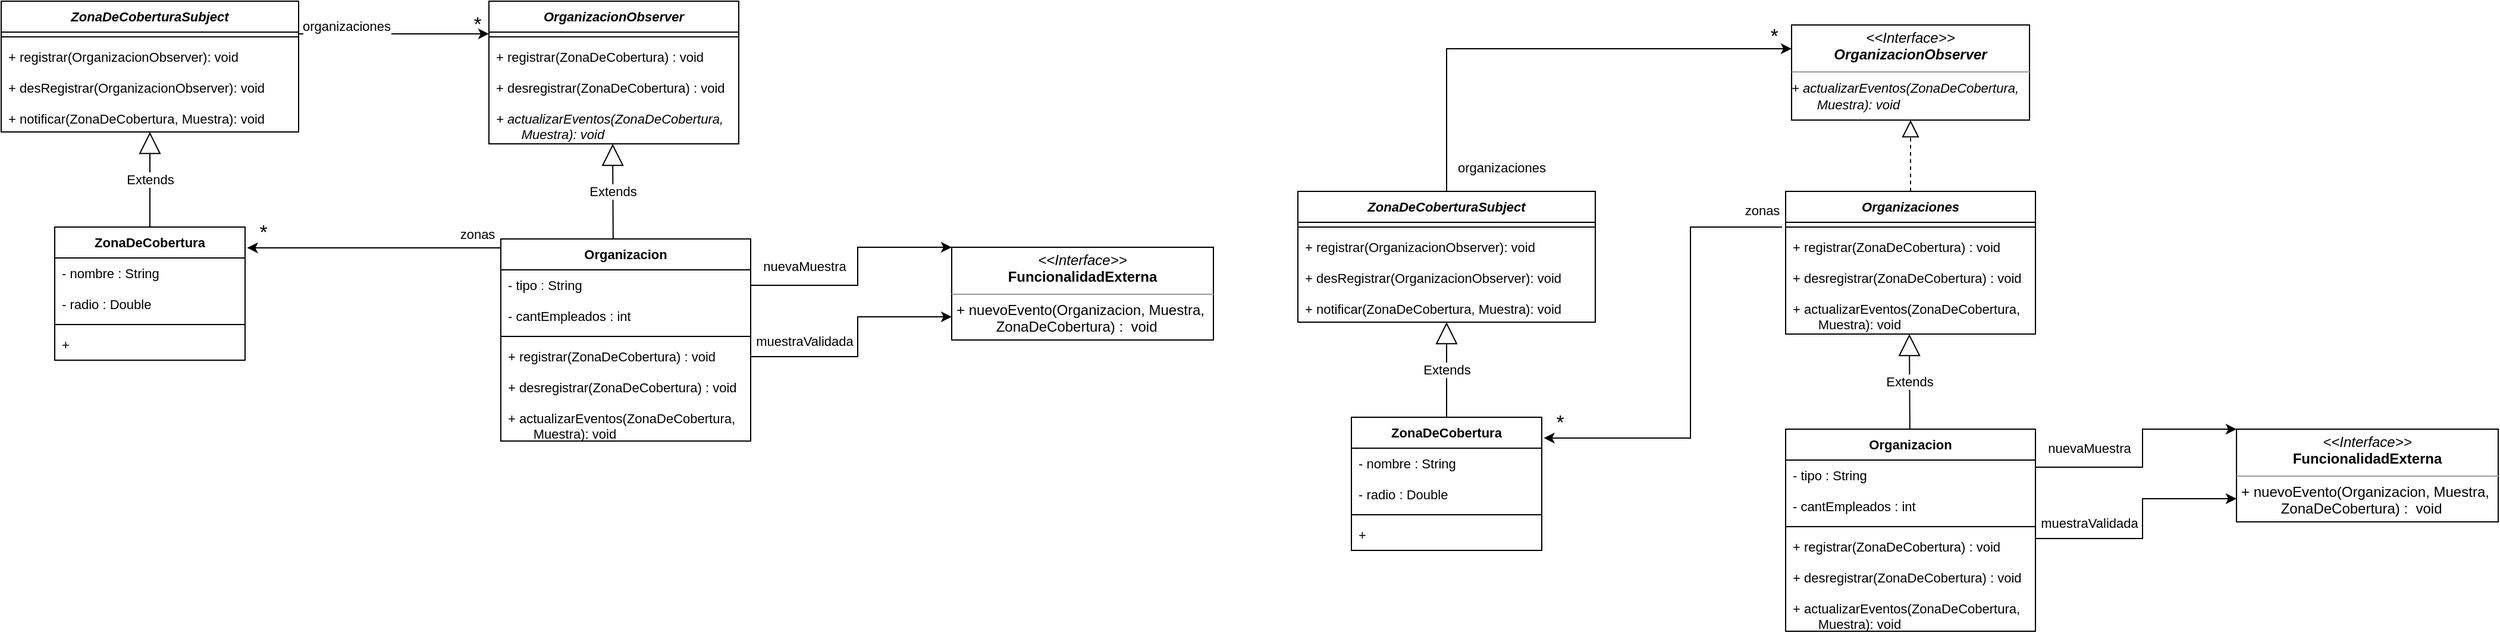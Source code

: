 <mxfile version="18.2.1" type="device"><diagram id="WxlTGI7jXiLGCbK0Mio0" name="Page-1"><mxGraphModel dx="1430" dy="2000" grid="1" gridSize="10" guides="1" tooltips="1" connect="1" arrows="1" fold="1" page="1" pageScale="1" pageWidth="850" pageHeight="1100" math="0" shadow="0"><root><mxCell id="0"/><mxCell id="1" parent="0"/><mxCell id="60BO76eP12HmSN8athAQ-1" value="Organizacion" style="swimlane;fontStyle=1;align=center;verticalAlign=top;childLayout=stackLayout;horizontal=1;startSize=26;horizontalStack=0;resizeParent=1;resizeParentMax=0;resizeLast=0;collapsible=1;marginBottom=0;fontSize=11;" vertex="1" parent="1"><mxGeometry x="1430" y="-720" width="210" height="170" as="geometry"/></mxCell><mxCell id="60BO76eP12HmSN8athAQ-2" value="- tipo : String" style="text;strokeColor=none;fillColor=none;align=left;verticalAlign=top;spacingLeft=4;spacingRight=4;overflow=hidden;rotatable=0;points=[[0,0.5],[1,0.5]];portConstraint=eastwest;fontSize=11;" vertex="1" parent="60BO76eP12HmSN8athAQ-1"><mxGeometry y="26" width="210" height="26" as="geometry"/></mxCell><mxCell id="60BO76eP12HmSN8athAQ-3" value="- cantEmpleados : int" style="text;strokeColor=none;fillColor=none;align=left;verticalAlign=top;spacingLeft=4;spacingRight=4;overflow=hidden;rotatable=0;points=[[0,0.5],[1,0.5]];portConstraint=eastwest;fontSize=11;" vertex="1" parent="60BO76eP12HmSN8athAQ-1"><mxGeometry y="52" width="210" height="26" as="geometry"/></mxCell><mxCell id="60BO76eP12HmSN8athAQ-4" value="" style="line;strokeWidth=1;fillColor=none;align=left;verticalAlign=middle;spacingTop=-1;spacingLeft=3;spacingRight=3;rotatable=0;labelPosition=right;points=[];portConstraint=eastwest;fontSize=11;" vertex="1" parent="60BO76eP12HmSN8athAQ-1"><mxGeometry y="78" width="210" height="8" as="geometry"/></mxCell><mxCell id="60BO76eP12HmSN8athAQ-5" value="+ registrar(ZonaDeCobertura) : void" style="text;strokeColor=none;fillColor=none;align=left;verticalAlign=top;spacingLeft=4;spacingRight=4;overflow=hidden;rotatable=0;points=[[0,0.5],[1,0.5]];portConstraint=eastwest;fontSize=11;" vertex="1" parent="60BO76eP12HmSN8athAQ-1"><mxGeometry y="86" width="210" height="26" as="geometry"/></mxCell><mxCell id="60BO76eP12HmSN8athAQ-6" value="+ desregistrar(ZonaDeCobertura) : void" style="text;strokeColor=none;fillColor=none;align=left;verticalAlign=top;spacingLeft=4;spacingRight=4;overflow=hidden;rotatable=0;points=[[0,0.5],[1,0.5]];portConstraint=eastwest;fontSize=11;" vertex="1" parent="60BO76eP12HmSN8athAQ-1"><mxGeometry y="112" width="210" height="26" as="geometry"/></mxCell><mxCell id="60BO76eP12HmSN8athAQ-7" value="+ actualizarEventos(ZonaDeCobertura,&#10;       Muestra): void" style="text;strokeColor=none;fillColor=none;align=left;verticalAlign=top;spacingLeft=4;spacingRight=4;overflow=hidden;rotatable=0;points=[[0,0.5],[1,0.5]];portConstraint=eastwest;fontSize=11;" vertex="1" parent="60BO76eP12HmSN8athAQ-1"><mxGeometry y="138" width="210" height="32" as="geometry"/></mxCell><mxCell id="60BO76eP12HmSN8athAQ-8" value="ZonaDeCobertura" style="swimlane;fontStyle=1;align=center;verticalAlign=top;childLayout=stackLayout;horizontal=1;startSize=26;horizontalStack=0;resizeParent=1;resizeParentMax=0;resizeLast=0;collapsible=1;marginBottom=0;fontSize=11;" vertex="1" parent="1"><mxGeometry x="1055" y="-730" width="160" height="112" as="geometry"/></mxCell><mxCell id="60BO76eP12HmSN8athAQ-9" value="- nombre : String" style="text;strokeColor=none;fillColor=none;align=left;verticalAlign=top;spacingLeft=4;spacingRight=4;overflow=hidden;rotatable=0;points=[[0,0.5],[1,0.5]];portConstraint=eastwest;fontSize=11;" vertex="1" parent="60BO76eP12HmSN8athAQ-8"><mxGeometry y="26" width="160" height="26" as="geometry"/></mxCell><mxCell id="60BO76eP12HmSN8athAQ-10" value="- radio : Double" style="text;strokeColor=none;fillColor=none;align=left;verticalAlign=top;spacingLeft=4;spacingRight=4;overflow=hidden;rotatable=0;points=[[0,0.5],[1,0.5]];portConstraint=eastwest;fontSize=11;" vertex="1" parent="60BO76eP12HmSN8athAQ-8"><mxGeometry y="52" width="160" height="26" as="geometry"/></mxCell><mxCell id="60BO76eP12HmSN8athAQ-11" value="" style="line;strokeWidth=1;fillColor=none;align=left;verticalAlign=middle;spacingTop=-1;spacingLeft=3;spacingRight=3;rotatable=0;labelPosition=right;points=[];portConstraint=eastwest;fontSize=11;" vertex="1" parent="60BO76eP12HmSN8athAQ-8"><mxGeometry y="78" width="160" height="8" as="geometry"/></mxCell><mxCell id="60BO76eP12HmSN8athAQ-12" value="+" style="text;strokeColor=none;fillColor=none;align=left;verticalAlign=top;spacingLeft=4;spacingRight=4;overflow=hidden;rotatable=0;points=[[0,0.5],[1,0.5]];portConstraint=eastwest;fontSize=11;" vertex="1" parent="60BO76eP12HmSN8athAQ-8"><mxGeometry y="86" width="160" height="26" as="geometry"/></mxCell><mxCell id="60BO76eP12HmSN8athAQ-31" style="edgeStyle=orthogonalEdgeStyle;rounded=0;orthogonalLoop=1;jettySize=auto;html=1;exitX=1;exitY=0.25;exitDx=0;exitDy=0;entryX=0;entryY=0.184;entryDx=0;entryDy=0;entryPerimeter=0;" edge="1" parent="1" source="60BO76eP12HmSN8athAQ-13" target="60BO76eP12HmSN8athAQ-25"><mxGeometry relative="1" as="geometry"/></mxCell><mxCell id="60BO76eP12HmSN8athAQ-32" value="organizaciones" style="edgeLabel;html=1;align=center;verticalAlign=middle;resizable=0;points=[];" vertex="1" connectable="0" parent="60BO76eP12HmSN8athAQ-31"><mxGeometry x="0.798" y="1" relative="1" as="geometry"><mxPoint x="-104" y="-6" as="offset"/></mxGeometry></mxCell><mxCell id="60BO76eP12HmSN8athAQ-13" value="ZonaDeCoberturaSubject" style="swimlane;fontStyle=3;align=center;verticalAlign=top;childLayout=stackLayout;horizontal=1;startSize=26;horizontalStack=0;resizeParent=1;resizeParentMax=0;resizeLast=0;collapsible=1;marginBottom=0;fontSize=11;" vertex="1" parent="1"><mxGeometry x="1010" y="-920" width="250" height="110" as="geometry"/></mxCell><mxCell id="60BO76eP12HmSN8athAQ-16" value="" style="line;strokeWidth=1;fillColor=none;align=left;verticalAlign=middle;spacingTop=-1;spacingLeft=3;spacingRight=3;rotatable=0;labelPosition=right;points=[];portConstraint=eastwest;fontSize=11;" vertex="1" parent="60BO76eP12HmSN8athAQ-13"><mxGeometry y="26" width="250" height="8" as="geometry"/></mxCell><mxCell id="60BO76eP12HmSN8athAQ-18" value="+ registrar(OrganizacionObserver): void" style="text;strokeColor=none;fillColor=none;align=left;verticalAlign=top;spacingLeft=4;spacingRight=4;overflow=hidden;rotatable=0;points=[[0,0.5],[1,0.5]];portConstraint=eastwest;fontSize=11;" vertex="1" parent="60BO76eP12HmSN8athAQ-13"><mxGeometry y="34" width="250" height="26" as="geometry"/></mxCell><mxCell id="60BO76eP12HmSN8athAQ-17" value="+ desRegistrar(OrganizacionObserver): void" style="text;strokeColor=none;fillColor=none;align=left;verticalAlign=top;spacingLeft=4;spacingRight=4;overflow=hidden;rotatable=0;points=[[0,0.5],[1,0.5]];portConstraint=eastwest;fontSize=11;" vertex="1" parent="60BO76eP12HmSN8athAQ-13"><mxGeometry y="60" width="250" height="26" as="geometry"/></mxCell><mxCell id="60BO76eP12HmSN8athAQ-19" value="+ notificar(ZonaDeCobertura, Muestra): void" style="text;strokeColor=none;fillColor=none;align=left;verticalAlign=top;spacingLeft=4;spacingRight=4;overflow=hidden;rotatable=0;points=[[0,0.5],[1,0.5]];portConstraint=eastwest;fontSize=11;" vertex="1" parent="60BO76eP12HmSN8athAQ-13"><mxGeometry y="86" width="250" height="24" as="geometry"/></mxCell><mxCell id="60BO76eP12HmSN8athAQ-21" value="Extends" style="endArrow=block;endSize=16;endFill=0;html=1;rounded=0;exitX=0.5;exitY=0;exitDx=0;exitDy=0;" edge="1" parent="1" source="60BO76eP12HmSN8athAQ-8"><mxGeometry width="160" relative="1" as="geometry"><mxPoint x="1090" y="-760" as="sourcePoint"/><mxPoint x="1135" y="-810" as="targetPoint"/></mxGeometry></mxCell><mxCell id="60BO76eP12HmSN8athAQ-22" value="OrganizacionObserver" style="swimlane;fontStyle=3;align=center;verticalAlign=top;childLayout=stackLayout;horizontal=1;startSize=26;horizontalStack=0;resizeParent=1;resizeParentMax=0;resizeLast=0;collapsible=1;marginBottom=0;fontSize=11;" vertex="1" parent="1"><mxGeometry x="1420" y="-920" width="210" height="120" as="geometry"/></mxCell><mxCell id="60BO76eP12HmSN8athAQ-25" value="" style="line;strokeWidth=1;fillColor=none;align=left;verticalAlign=middle;spacingTop=-1;spacingLeft=3;spacingRight=3;rotatable=0;labelPosition=right;points=[];portConstraint=eastwest;fontSize=11;" vertex="1" parent="60BO76eP12HmSN8athAQ-22"><mxGeometry y="26" width="210" height="8" as="geometry"/></mxCell><mxCell id="60BO76eP12HmSN8athAQ-26" value="+ registrar(ZonaDeCobertura) : void" style="text;strokeColor=none;fillColor=none;align=left;verticalAlign=top;spacingLeft=4;spacingRight=4;overflow=hidden;rotatable=0;points=[[0,0.5],[1,0.5]];portConstraint=eastwest;fontSize=11;" vertex="1" parent="60BO76eP12HmSN8athAQ-22"><mxGeometry y="34" width="210" height="26" as="geometry"/></mxCell><mxCell id="60BO76eP12HmSN8athAQ-27" value="+ desregistrar(ZonaDeCobertura) : void" style="text;strokeColor=none;fillColor=none;align=left;verticalAlign=top;spacingLeft=4;spacingRight=4;overflow=hidden;rotatable=0;points=[[0,0.5],[1,0.5]];portConstraint=eastwest;fontSize=11;" vertex="1" parent="60BO76eP12HmSN8athAQ-22"><mxGeometry y="60" width="210" height="26" as="geometry"/></mxCell><mxCell id="60BO76eP12HmSN8athAQ-30" value="+ actualizarEventos(ZonaDeCobertura, &#10;       Muestra): void" style="text;strokeColor=none;fillColor=none;align=left;verticalAlign=top;spacingLeft=4;spacingRight=4;overflow=hidden;rotatable=0;points=[[0,0.5],[1,0.5]];portConstraint=eastwest;fontSize=11;fontStyle=2" vertex="1" parent="60BO76eP12HmSN8athAQ-22"><mxGeometry y="86" width="210" height="34" as="geometry"/></mxCell><mxCell id="60BO76eP12HmSN8athAQ-29" value="Extends" style="endArrow=block;endSize=16;endFill=0;html=1;rounded=0;exitX=0.5;exitY=0;exitDx=0;exitDy=0;" edge="1" parent="1"><mxGeometry width="160" relative="1" as="geometry"><mxPoint x="1524.41" y="-720.0" as="sourcePoint"/><mxPoint x="1524" y="-800" as="targetPoint"/></mxGeometry></mxCell><mxCell id="60BO76eP12HmSN8athAQ-33" value="&lt;font style=&quot;font-size: 17px;&quot;&gt;*&lt;/font&gt;" style="text;html=1;align=center;verticalAlign=middle;resizable=0;points=[];autosize=1;strokeColor=none;fillColor=none;" vertex="1" parent="1"><mxGeometry x="1400" y="-910" width="20" height="20" as="geometry"/></mxCell><mxCell id="60BO76eP12HmSN8athAQ-34" style="edgeStyle=orthogonalEdgeStyle;rounded=0;orthogonalLoop=1;jettySize=auto;html=1;exitX=-0.001;exitY=0.053;exitDx=0;exitDy=0;entryX=1.011;entryY=0.156;entryDx=0;entryDy=0;entryPerimeter=0;fontSize=17;exitPerimeter=0;" edge="1" parent="1" source="60BO76eP12HmSN8athAQ-1" target="60BO76eP12HmSN8athAQ-8"><mxGeometry relative="1" as="geometry"><Array as="points"><mxPoint x="1430" y="-713"/></Array></mxGeometry></mxCell><mxCell id="60BO76eP12HmSN8athAQ-35" value="*" style="text;html=1;align=center;verticalAlign=middle;resizable=0;points=[];autosize=1;strokeColor=none;fillColor=none;fontSize=17;" vertex="1" parent="1"><mxGeometry x="1220" y="-740" width="20" height="30" as="geometry"/></mxCell><mxCell id="60BO76eP12HmSN8athAQ-36" value="&lt;font style=&quot;font-size: 11px;&quot;&gt;zonas&lt;/font&gt;" style="text;html=1;align=center;verticalAlign=middle;resizable=0;points=[];autosize=1;strokeColor=none;fillColor=none;fontSize=17;" vertex="1" parent="1"><mxGeometry x="1390" y="-740" width="40" height="30" as="geometry"/></mxCell><mxCell id="60BO76eP12HmSN8athAQ-37" value="Organizacion" style="swimlane;fontStyle=1;align=center;verticalAlign=top;childLayout=stackLayout;horizontal=1;startSize=26;horizontalStack=0;resizeParent=1;resizeParentMax=0;resizeLast=0;collapsible=1;marginBottom=0;fontSize=11;" vertex="1" parent="1"><mxGeometry x="2510" y="-560" width="210" height="170" as="geometry"/></mxCell><mxCell id="60BO76eP12HmSN8athAQ-38" value="- tipo : String" style="text;strokeColor=none;fillColor=none;align=left;verticalAlign=top;spacingLeft=4;spacingRight=4;overflow=hidden;rotatable=0;points=[[0,0.5],[1,0.5]];portConstraint=eastwest;fontSize=11;" vertex="1" parent="60BO76eP12HmSN8athAQ-37"><mxGeometry y="26" width="210" height="26" as="geometry"/></mxCell><mxCell id="60BO76eP12HmSN8athAQ-39" value="- cantEmpleados : int" style="text;strokeColor=none;fillColor=none;align=left;verticalAlign=top;spacingLeft=4;spacingRight=4;overflow=hidden;rotatable=0;points=[[0,0.5],[1,0.5]];portConstraint=eastwest;fontSize=11;" vertex="1" parent="60BO76eP12HmSN8athAQ-37"><mxGeometry y="52" width="210" height="26" as="geometry"/></mxCell><mxCell id="60BO76eP12HmSN8athAQ-40" value="" style="line;strokeWidth=1;fillColor=none;align=left;verticalAlign=middle;spacingTop=-1;spacingLeft=3;spacingRight=3;rotatable=0;labelPosition=right;points=[];portConstraint=eastwest;fontSize=11;" vertex="1" parent="60BO76eP12HmSN8athAQ-37"><mxGeometry y="78" width="210" height="8" as="geometry"/></mxCell><mxCell id="60BO76eP12HmSN8athAQ-41" value="+ registrar(ZonaDeCobertura) : void" style="text;strokeColor=none;fillColor=none;align=left;verticalAlign=top;spacingLeft=4;spacingRight=4;overflow=hidden;rotatable=0;points=[[0,0.5],[1,0.5]];portConstraint=eastwest;fontSize=11;" vertex="1" parent="60BO76eP12HmSN8athAQ-37"><mxGeometry y="86" width="210" height="26" as="geometry"/></mxCell><mxCell id="60BO76eP12HmSN8athAQ-42" value="+ desregistrar(ZonaDeCobertura) : void" style="text;strokeColor=none;fillColor=none;align=left;verticalAlign=top;spacingLeft=4;spacingRight=4;overflow=hidden;rotatable=0;points=[[0,0.5],[1,0.5]];portConstraint=eastwest;fontSize=11;" vertex="1" parent="60BO76eP12HmSN8athAQ-37"><mxGeometry y="112" width="210" height="26" as="geometry"/></mxCell><mxCell id="60BO76eP12HmSN8athAQ-43" value="+ actualizarEventos(ZonaDeCobertura,&#10;       Muestra): void" style="text;strokeColor=none;fillColor=none;align=left;verticalAlign=top;spacingLeft=4;spacingRight=4;overflow=hidden;rotatable=0;points=[[0,0.5],[1,0.5]];portConstraint=eastwest;fontSize=11;" vertex="1" parent="60BO76eP12HmSN8athAQ-37"><mxGeometry y="138" width="210" height="32" as="geometry"/></mxCell><mxCell id="60BO76eP12HmSN8athAQ-44" value="ZonaDeCobertura" style="swimlane;fontStyle=1;align=center;verticalAlign=top;childLayout=stackLayout;horizontal=1;startSize=26;horizontalStack=0;resizeParent=1;resizeParentMax=0;resizeLast=0;collapsible=1;marginBottom=0;fontSize=11;" vertex="1" parent="1"><mxGeometry x="2145" y="-570" width="160" height="112" as="geometry"/></mxCell><mxCell id="60BO76eP12HmSN8athAQ-45" value="- nombre : String" style="text;strokeColor=none;fillColor=none;align=left;verticalAlign=top;spacingLeft=4;spacingRight=4;overflow=hidden;rotatable=0;points=[[0,0.5],[1,0.5]];portConstraint=eastwest;fontSize=11;" vertex="1" parent="60BO76eP12HmSN8athAQ-44"><mxGeometry y="26" width="160" height="26" as="geometry"/></mxCell><mxCell id="60BO76eP12HmSN8athAQ-46" value="- radio : Double" style="text;strokeColor=none;fillColor=none;align=left;verticalAlign=top;spacingLeft=4;spacingRight=4;overflow=hidden;rotatable=0;points=[[0,0.5],[1,0.5]];portConstraint=eastwest;fontSize=11;" vertex="1" parent="60BO76eP12HmSN8athAQ-44"><mxGeometry y="52" width="160" height="26" as="geometry"/></mxCell><mxCell id="60BO76eP12HmSN8athAQ-47" value="" style="line;strokeWidth=1;fillColor=none;align=left;verticalAlign=middle;spacingTop=-1;spacingLeft=3;spacingRight=3;rotatable=0;labelPosition=right;points=[];portConstraint=eastwest;fontSize=11;" vertex="1" parent="60BO76eP12HmSN8athAQ-44"><mxGeometry y="78" width="160" height="8" as="geometry"/></mxCell><mxCell id="60BO76eP12HmSN8athAQ-48" value="+" style="text;strokeColor=none;fillColor=none;align=left;verticalAlign=top;spacingLeft=4;spacingRight=4;overflow=hidden;rotatable=0;points=[[0,0.5],[1,0.5]];portConstraint=eastwest;fontSize=11;" vertex="1" parent="60BO76eP12HmSN8athAQ-44"><mxGeometry y="86" width="160" height="26" as="geometry"/></mxCell><mxCell id="60BO76eP12HmSN8athAQ-49" style="edgeStyle=orthogonalEdgeStyle;rounded=0;orthogonalLoop=1;jettySize=auto;html=1;exitX=0.5;exitY=0;exitDx=0;exitDy=0;entryX=0;entryY=0.25;entryDx=0;entryDy=0;" edge="1" parent="1" source="60BO76eP12HmSN8athAQ-51" target="60BO76eP12HmSN8athAQ-68"><mxGeometry relative="1" as="geometry"><Array as="points"><mxPoint x="2225" y="-880"/></Array></mxGeometry></mxCell><mxCell id="60BO76eP12HmSN8athAQ-50" value="organizaciones" style="edgeLabel;html=1;align=center;verticalAlign=middle;resizable=0;points=[];" vertex="1" connectable="0" parent="60BO76eP12HmSN8athAQ-49"><mxGeometry x="0.798" y="1" relative="1" as="geometry"><mxPoint x="-203" y="101" as="offset"/></mxGeometry></mxCell><mxCell id="60BO76eP12HmSN8athAQ-51" value="ZonaDeCoberturaSubject" style="swimlane;fontStyle=3;align=center;verticalAlign=top;childLayout=stackLayout;horizontal=1;startSize=26;horizontalStack=0;resizeParent=1;resizeParentMax=0;resizeLast=0;collapsible=1;marginBottom=0;fontSize=11;" vertex="1" parent="1"><mxGeometry x="2100" y="-760" width="250" height="110" as="geometry"/></mxCell><mxCell id="60BO76eP12HmSN8athAQ-52" value="" style="line;strokeWidth=1;fillColor=none;align=left;verticalAlign=middle;spacingTop=-1;spacingLeft=3;spacingRight=3;rotatable=0;labelPosition=right;points=[];portConstraint=eastwest;fontSize=11;" vertex="1" parent="60BO76eP12HmSN8athAQ-51"><mxGeometry y="26" width="250" height="8" as="geometry"/></mxCell><mxCell id="60BO76eP12HmSN8athAQ-53" value="+ registrar(OrganizacionObserver): void" style="text;strokeColor=none;fillColor=none;align=left;verticalAlign=top;spacingLeft=4;spacingRight=4;overflow=hidden;rotatable=0;points=[[0,0.5],[1,0.5]];portConstraint=eastwest;fontSize=11;" vertex="1" parent="60BO76eP12HmSN8athAQ-51"><mxGeometry y="34" width="250" height="26" as="geometry"/></mxCell><mxCell id="60BO76eP12HmSN8athAQ-54" value="+ desRegistrar(OrganizacionObserver): void" style="text;strokeColor=none;fillColor=none;align=left;verticalAlign=top;spacingLeft=4;spacingRight=4;overflow=hidden;rotatable=0;points=[[0,0.5],[1,0.5]];portConstraint=eastwest;fontSize=11;" vertex="1" parent="60BO76eP12HmSN8athAQ-51"><mxGeometry y="60" width="250" height="26" as="geometry"/></mxCell><mxCell id="60BO76eP12HmSN8athAQ-55" value="+ notificar(ZonaDeCobertura, Muestra): void" style="text;strokeColor=none;fillColor=none;align=left;verticalAlign=top;spacingLeft=4;spacingRight=4;overflow=hidden;rotatable=0;points=[[0,0.5],[1,0.5]];portConstraint=eastwest;fontSize=11;" vertex="1" parent="60BO76eP12HmSN8athAQ-51"><mxGeometry y="86" width="250" height="24" as="geometry"/></mxCell><mxCell id="60BO76eP12HmSN8athAQ-56" value="Extends" style="endArrow=block;endSize=16;endFill=0;html=1;rounded=0;exitX=0.5;exitY=0;exitDx=0;exitDy=0;" edge="1" parent="1" source="60BO76eP12HmSN8athAQ-44"><mxGeometry width="160" relative="1" as="geometry"><mxPoint x="2180" y="-600" as="sourcePoint"/><mxPoint x="2225" y="-650" as="targetPoint"/></mxGeometry></mxCell><mxCell id="60BO76eP12HmSN8athAQ-57" value="Organizaciones" style="swimlane;fontStyle=3;align=center;verticalAlign=top;childLayout=stackLayout;horizontal=1;startSize=26;horizontalStack=0;resizeParent=1;resizeParentMax=0;resizeLast=0;collapsible=1;marginBottom=0;fontSize=11;" vertex="1" parent="1"><mxGeometry x="2510" y="-760" width="210" height="120" as="geometry"/></mxCell><mxCell id="60BO76eP12HmSN8athAQ-58" value="" style="line;strokeWidth=1;fillColor=none;align=left;verticalAlign=middle;spacingTop=-1;spacingLeft=3;spacingRight=3;rotatable=0;labelPosition=right;points=[];portConstraint=eastwest;fontSize=11;" vertex="1" parent="60BO76eP12HmSN8athAQ-57"><mxGeometry y="26" width="210" height="8" as="geometry"/></mxCell><mxCell id="60BO76eP12HmSN8athAQ-59" value="+ registrar(ZonaDeCobertura) : void" style="text;strokeColor=none;fillColor=none;align=left;verticalAlign=top;spacingLeft=4;spacingRight=4;overflow=hidden;rotatable=0;points=[[0,0.5],[1,0.5]];portConstraint=eastwest;fontSize=11;" vertex="1" parent="60BO76eP12HmSN8athAQ-57"><mxGeometry y="34" width="210" height="26" as="geometry"/></mxCell><mxCell id="60BO76eP12HmSN8athAQ-60" value="+ desregistrar(ZonaDeCobertura) : void" style="text;strokeColor=none;fillColor=none;align=left;verticalAlign=top;spacingLeft=4;spacingRight=4;overflow=hidden;rotatable=0;points=[[0,0.5],[1,0.5]];portConstraint=eastwest;fontSize=11;" vertex="1" parent="60BO76eP12HmSN8athAQ-57"><mxGeometry y="60" width="210" height="26" as="geometry"/></mxCell><mxCell id="60BO76eP12HmSN8athAQ-61" value="+ actualizarEventos(ZonaDeCobertura, &#10;       Muestra): void" style="text;strokeColor=none;fillColor=none;align=left;verticalAlign=top;spacingLeft=4;spacingRight=4;overflow=hidden;rotatable=0;points=[[0,0.5],[1,0.5]];portConstraint=eastwest;fontSize=11;fontStyle=0" vertex="1" parent="60BO76eP12HmSN8athAQ-57"><mxGeometry y="86" width="210" height="34" as="geometry"/></mxCell><mxCell id="60BO76eP12HmSN8athAQ-62" value="Extends" style="endArrow=block;endSize=16;endFill=0;html=1;rounded=0;exitX=0.5;exitY=0;exitDx=0;exitDy=0;" edge="1" parent="1"><mxGeometry width="160" relative="1" as="geometry"><mxPoint x="2614.41" y="-560.0" as="sourcePoint"/><mxPoint x="2614" y="-640" as="targetPoint"/></mxGeometry></mxCell><mxCell id="60BO76eP12HmSN8athAQ-63" value="&lt;font style=&quot;font-size: 17px;&quot;&gt;*&lt;/font&gt;" style="text;html=1;align=center;verticalAlign=middle;resizable=0;points=[];autosize=1;strokeColor=none;fillColor=none;" vertex="1" parent="1"><mxGeometry x="2490" y="-900" width="20" height="20" as="geometry"/></mxCell><mxCell id="60BO76eP12HmSN8athAQ-64" style="edgeStyle=orthogonalEdgeStyle;rounded=0;orthogonalLoop=1;jettySize=auto;html=1;entryX=1.011;entryY=0.156;entryDx=0;entryDy=0;entryPerimeter=0;fontSize=17;" edge="1" parent="1" target="60BO76eP12HmSN8athAQ-44"><mxGeometry relative="1" as="geometry"><Array as="points"><mxPoint x="2507" y="-730"/><mxPoint x="2430" y="-730"/><mxPoint x="2430" y="-553"/></Array><mxPoint x="2507" y="-730" as="sourcePoint"/></mxGeometry></mxCell><mxCell id="60BO76eP12HmSN8athAQ-65" value="*" style="text;html=1;align=center;verticalAlign=middle;resizable=0;points=[];autosize=1;strokeColor=none;fillColor=none;fontSize=17;" vertex="1" parent="1"><mxGeometry x="2310" y="-580" width="20" height="30" as="geometry"/></mxCell><mxCell id="60BO76eP12HmSN8athAQ-66" value="&lt;font style=&quot;font-size: 11px;&quot;&gt;zonas&lt;/font&gt;" style="text;html=1;align=center;verticalAlign=middle;resizable=0;points=[];autosize=1;strokeColor=none;fillColor=none;fontSize=17;" vertex="1" parent="1"><mxGeometry x="2470" y="-760" width="40" height="30" as="geometry"/></mxCell><mxCell id="60BO76eP12HmSN8athAQ-68" value="&lt;p style=&quot;margin:0px;margin-top:4px;text-align:center;&quot;&gt;&lt;i&gt;&amp;lt;&amp;lt;Interface&amp;gt;&amp;gt;&lt;br&gt;&lt;b&gt;OrganizacionObserver&lt;/b&gt;&lt;/i&gt;&lt;/p&gt;&lt;hr size=&quot;1&quot;&gt;&lt;p style=&quot;margin:0px;margin-left:4px;&quot;&gt;&lt;/p&gt;&lt;i&gt;&lt;span style=&quot;font-size: 11px;&quot;&gt;+ actualizarEventos(ZonaDeCobertura,&lt;/span&gt;&lt;br style=&quot;padding: 0px; margin: 0px; font-size: 11px;&quot;&gt;&lt;span style=&quot;font-size: 11px;&quot;&gt;&amp;nbsp; &amp;nbsp; &amp;nbsp; &amp;nbsp;Muestra): void&lt;/span&gt;&lt;/i&gt;" style="verticalAlign=top;align=left;overflow=fill;fontSize=12;fontFamily=Helvetica;html=1;" vertex="1" parent="1"><mxGeometry x="2515" y="-900" width="200" height="80" as="geometry"/></mxCell><mxCell id="60BO76eP12HmSN8athAQ-69" value="" style="endArrow=block;dashed=1;endFill=0;endSize=12;html=1;rounded=0;fontSize=11;entryX=0.5;entryY=1;entryDx=0;entryDy=0;exitX=0.5;exitY=0;exitDx=0;exitDy=0;" edge="1" parent="1" source="60BO76eP12HmSN8athAQ-57" target="60BO76eP12HmSN8athAQ-68"><mxGeometry width="160" relative="1" as="geometry"><mxPoint x="2410" y="-680" as="sourcePoint"/><mxPoint x="2570" y="-680" as="targetPoint"/></mxGeometry></mxCell><mxCell id="60BO76eP12HmSN8athAQ-70" value="&lt;p style=&quot;margin:0px;margin-top:4px;text-align:center;&quot;&gt;&lt;i&gt;&amp;lt;&amp;lt;Interface&amp;gt;&amp;gt;&lt;/i&gt;&lt;br&gt;&lt;b&gt;FuncionalidadExterna&lt;/b&gt;&lt;/p&gt;&lt;hr size=&quot;1&quot;&gt;&lt;p style=&quot;margin:0px;margin-left:4px;&quot;&gt;+ nuevoEvento(Organizacion,&amp;nbsp;&lt;span style=&quot;background-color: initial;&quot;&gt;Muestra,&lt;/span&gt;&lt;/p&gt;&lt;p style=&quot;margin:0px;margin-left:4px;&quot;&gt;&lt;span style=&quot;background-color: initial;&quot;&gt;&amp;nbsp; &amp;nbsp; &amp;nbsp; &amp;nbsp; &amp;nbsp; ZonaDeCobertura) :&amp;nbsp; void&lt;/span&gt;&lt;/p&gt;" style="verticalAlign=top;align=left;overflow=fill;fontSize=12;fontFamily=Helvetica;html=1;" vertex="1" parent="1"><mxGeometry x="1809" y="-713" width="220" height="78" as="geometry"/></mxCell><mxCell id="60BO76eP12HmSN8athAQ-71" style="edgeStyle=orthogonalEdgeStyle;rounded=0;orthogonalLoop=1;jettySize=auto;html=1;exitX=1;exitY=0.5;exitDx=0;exitDy=0;entryX=0;entryY=0;entryDx=0;entryDy=0;fontSize=11;" edge="1" parent="1" source="60BO76eP12HmSN8athAQ-2" target="60BO76eP12HmSN8athAQ-70"><mxGeometry relative="1" as="geometry"><Array as="points"><mxPoint x="1730" y="-681"/><mxPoint x="1730" y="-713"/></Array></mxGeometry></mxCell><mxCell id="60BO76eP12HmSN8athAQ-72" style="edgeStyle=orthogonalEdgeStyle;rounded=0;orthogonalLoop=1;jettySize=auto;html=1;exitX=1;exitY=0.5;exitDx=0;exitDy=0;entryX=0;entryY=0.75;entryDx=0;entryDy=0;fontSize=11;" edge="1" parent="1" source="60BO76eP12HmSN8athAQ-5" target="60BO76eP12HmSN8athAQ-70"><mxGeometry relative="1" as="geometry"><Array as="points"><mxPoint x="1730" y="-621"/><mxPoint x="1730" y="-655"/></Array></mxGeometry></mxCell><mxCell id="60BO76eP12HmSN8athAQ-73" value="&lt;font style=&quot;font-size: 11px;&quot;&gt;nuevaMuestra&lt;/font&gt;" style="text;html=1;align=center;verticalAlign=middle;resizable=0;points=[];autosize=1;strokeColor=none;fillColor=none;fontSize=17;" vertex="1" parent="1"><mxGeometry x="1640" y="-713" width="90" height="30" as="geometry"/></mxCell><mxCell id="60BO76eP12HmSN8athAQ-74" value="&lt;font style=&quot;font-size: 11px;&quot;&gt;muestraValidada&lt;/font&gt;" style="text;html=1;align=center;verticalAlign=middle;resizable=0;points=[];autosize=1;strokeColor=none;fillColor=none;fontSize=17;" vertex="1" parent="1"><mxGeometry x="1635" y="-650" width="100" height="30" as="geometry"/></mxCell><mxCell id="60BO76eP12HmSN8athAQ-75" value="&lt;p style=&quot;margin:0px;margin-top:4px;text-align:center;&quot;&gt;&lt;i&gt;&amp;lt;&amp;lt;Interface&amp;gt;&amp;gt;&lt;/i&gt;&lt;br&gt;&lt;b&gt;FuncionalidadExterna&lt;/b&gt;&lt;/p&gt;&lt;hr size=&quot;1&quot;&gt;&lt;p style=&quot;margin:0px;margin-left:4px;&quot;&gt;+ nuevoEvento(Organizacion,&amp;nbsp;&lt;span style=&quot;background-color: initial;&quot;&gt;Muestra,&lt;/span&gt;&lt;/p&gt;&lt;p style=&quot;margin:0px;margin-left:4px;&quot;&gt;&lt;span style=&quot;background-color: initial;&quot;&gt;&amp;nbsp; &amp;nbsp; &amp;nbsp; &amp;nbsp; &amp;nbsp; ZonaDeCobertura) :&amp;nbsp; void&lt;/span&gt;&lt;/p&gt;" style="verticalAlign=top;align=left;overflow=fill;fontSize=12;fontFamily=Helvetica;html=1;" vertex="1" parent="1"><mxGeometry x="2889" y="-560" width="220" height="78" as="geometry"/></mxCell><mxCell id="60BO76eP12HmSN8athAQ-76" style="edgeStyle=orthogonalEdgeStyle;rounded=0;orthogonalLoop=1;jettySize=auto;html=1;exitX=1;exitY=0.5;exitDx=0;exitDy=0;entryX=0;entryY=0;entryDx=0;entryDy=0;fontSize=11;" edge="1" parent="1" target="60BO76eP12HmSN8athAQ-75"><mxGeometry relative="1" as="geometry"><mxPoint x="2720" y="-528" as="sourcePoint"/><Array as="points"><mxPoint x="2810" y="-528"/><mxPoint x="2810" y="-560"/></Array></mxGeometry></mxCell><mxCell id="60BO76eP12HmSN8athAQ-77" style="edgeStyle=orthogonalEdgeStyle;rounded=0;orthogonalLoop=1;jettySize=auto;html=1;exitX=1;exitY=0.5;exitDx=0;exitDy=0;entryX=0;entryY=0.75;entryDx=0;entryDy=0;fontSize=11;" edge="1" parent="1" target="60BO76eP12HmSN8athAQ-75"><mxGeometry relative="1" as="geometry"><mxPoint x="2720" y="-468" as="sourcePoint"/><Array as="points"><mxPoint x="2810" y="-468"/><mxPoint x="2810" y="-502"/></Array></mxGeometry></mxCell><mxCell id="60BO76eP12HmSN8athAQ-78" value="&lt;font style=&quot;font-size: 11px;&quot;&gt;nuevaMuestra&lt;/font&gt;" style="text;html=1;align=center;verticalAlign=middle;resizable=0;points=[];autosize=1;strokeColor=none;fillColor=none;fontSize=17;" vertex="1" parent="1"><mxGeometry x="2720" y="-560" width="90" height="30" as="geometry"/></mxCell><mxCell id="60BO76eP12HmSN8athAQ-79" value="&lt;font style=&quot;font-size: 11px;&quot;&gt;muestraValidada&lt;/font&gt;" style="text;html=1;align=center;verticalAlign=middle;resizable=0;points=[];autosize=1;strokeColor=none;fillColor=none;fontSize=17;" vertex="1" parent="1"><mxGeometry x="2715" y="-497" width="100" height="30" as="geometry"/></mxCell></root></mxGraphModel></diagram></mxfile>